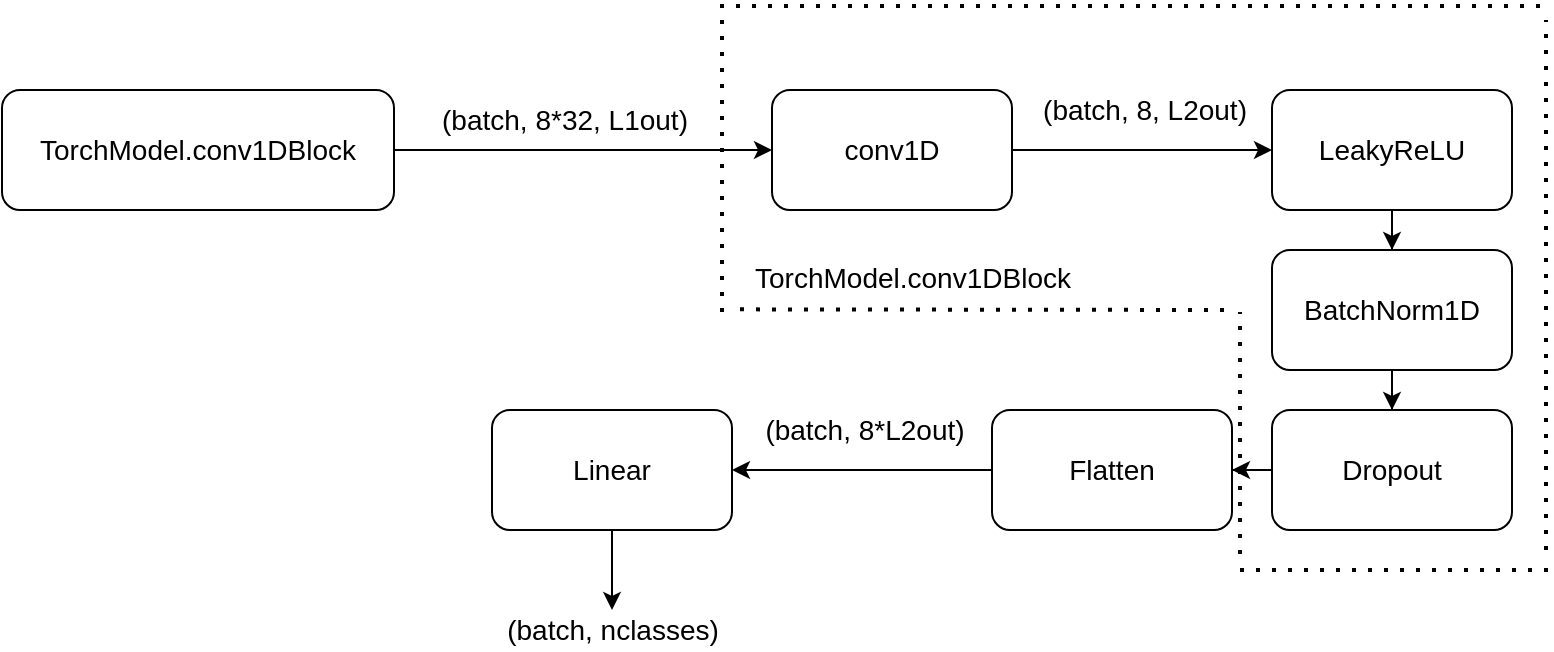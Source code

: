 <mxfile version="14.7.4" type="github">
  <diagram id="ntEnbF36j0Ddr8WiHJid" name="Page-1">
    <mxGraphModel dx="1514" dy="818" grid="0" gridSize="10" guides="1" tooltips="1" connect="1" arrows="1" fold="1" page="1" pageScale="1" pageWidth="827" pageHeight="1169" math="0" shadow="0">
      <root>
        <mxCell id="0" />
        <mxCell id="1" parent="0" />
        <mxCell id="nfp6UuEaiAGPe4REFGO0-13" value="" style="edgeStyle=orthogonalEdgeStyle;rounded=0;orthogonalLoop=1;jettySize=auto;html=1;fontSize=14;" edge="1" parent="1" source="nfp6UuEaiAGPe4REFGO0-1" target="nfp6UuEaiAGPe4REFGO0-7">
          <mxGeometry relative="1" as="geometry" />
        </mxCell>
        <mxCell id="nfp6UuEaiAGPe4REFGO0-1" value="conv1D" style="rounded=1;whiteSpace=wrap;html=1;fontSize=14;" vertex="1" parent="1">
          <mxGeometry x="402" y="61" width="120" height="60" as="geometry" />
        </mxCell>
        <mxCell id="nfp6UuEaiAGPe4REFGO0-4" value="(batch, 8, L2out)" style="text;html=1;align=center;verticalAlign=middle;resizable=0;points=[];autosize=1;strokeColor=none;fontSize=14;" vertex="1" parent="1">
          <mxGeometry x="531" y="61" width="113" height="20" as="geometry" />
        </mxCell>
        <mxCell id="nfp6UuEaiAGPe4REFGO0-16" value="" style="edgeStyle=orthogonalEdgeStyle;rounded=0;orthogonalLoop=1;jettySize=auto;html=1;fontSize=14;" edge="1" parent="1" source="nfp6UuEaiAGPe4REFGO0-5" target="nfp6UuEaiAGPe4REFGO0-10">
          <mxGeometry relative="1" as="geometry" />
        </mxCell>
        <mxCell id="nfp6UuEaiAGPe4REFGO0-5" value="Dropout" style="rounded=1;whiteSpace=wrap;html=1;fontSize=14;" vertex="1" parent="1">
          <mxGeometry x="652" y="221" width="120" height="60" as="geometry" />
        </mxCell>
        <mxCell id="nfp6UuEaiAGPe4REFGO0-15" value="" style="edgeStyle=orthogonalEdgeStyle;rounded=0;orthogonalLoop=1;jettySize=auto;html=1;fontSize=14;" edge="1" parent="1" source="nfp6UuEaiAGPe4REFGO0-6" target="nfp6UuEaiAGPe4REFGO0-5">
          <mxGeometry relative="1" as="geometry" />
        </mxCell>
        <mxCell id="nfp6UuEaiAGPe4REFGO0-6" value="BatchNorm1D" style="rounded=1;whiteSpace=wrap;html=1;fontSize=14;" vertex="1" parent="1">
          <mxGeometry x="652" y="141" width="120" height="60" as="geometry" />
        </mxCell>
        <mxCell id="nfp6UuEaiAGPe4REFGO0-14" value="" style="edgeStyle=orthogonalEdgeStyle;rounded=0;orthogonalLoop=1;jettySize=auto;html=1;fontSize=14;" edge="1" parent="1" source="nfp6UuEaiAGPe4REFGO0-7" target="nfp6UuEaiAGPe4REFGO0-6">
          <mxGeometry relative="1" as="geometry" />
        </mxCell>
        <mxCell id="nfp6UuEaiAGPe4REFGO0-7" value="LeakyReLU" style="rounded=1;whiteSpace=wrap;html=1;fontSize=14;" vertex="1" parent="1">
          <mxGeometry x="652" y="61" width="120" height="60" as="geometry" />
        </mxCell>
        <mxCell id="nfp6UuEaiAGPe4REFGO0-17" value="" style="edgeStyle=orthogonalEdgeStyle;rounded=0;orthogonalLoop=1;jettySize=auto;html=1;fontSize=14;" edge="1" parent="1" source="nfp6UuEaiAGPe4REFGO0-10" target="nfp6UuEaiAGPe4REFGO0-11">
          <mxGeometry relative="1" as="geometry" />
        </mxCell>
        <mxCell id="nfp6UuEaiAGPe4REFGO0-10" value="Flatten" style="rounded=1;whiteSpace=wrap;html=1;fontSize=14;" vertex="1" parent="1">
          <mxGeometry x="512" y="221" width="120" height="60" as="geometry" />
        </mxCell>
        <mxCell id="nfp6UuEaiAGPe4REFGO0-20" value="" style="edgeStyle=orthogonalEdgeStyle;rounded=0;orthogonalLoop=1;jettySize=auto;html=1;fontSize=14;" edge="1" parent="1" source="nfp6UuEaiAGPe4REFGO0-11" target="nfp6UuEaiAGPe4REFGO0-19">
          <mxGeometry relative="1" as="geometry" />
        </mxCell>
        <mxCell id="nfp6UuEaiAGPe4REFGO0-11" value="Linear" style="rounded=1;whiteSpace=wrap;html=1;fontSize=14;" vertex="1" parent="1">
          <mxGeometry x="262" y="221" width="120" height="60" as="geometry" />
        </mxCell>
        <mxCell id="nfp6UuEaiAGPe4REFGO0-18" value="(batch, 8*L2out)" style="text;html=1;align=center;verticalAlign=middle;resizable=0;points=[];autosize=1;strokeColor=none;fontSize=14;" vertex="1" parent="1">
          <mxGeometry x="393" y="221" width="110" height="20" as="geometry" />
        </mxCell>
        <mxCell id="nfp6UuEaiAGPe4REFGO0-19" value="(batch, nclasses)" style="text;html=1;align=center;verticalAlign=middle;resizable=0;points=[];autosize=1;strokeColor=none;fontSize=14;" vertex="1" parent="1">
          <mxGeometry x="262" y="321" width="120" height="20" as="geometry" />
        </mxCell>
        <mxCell id="nfp6UuEaiAGPe4REFGO0-21" value="" style="endArrow=none;dashed=1;html=1;dashPattern=1 3;strokeWidth=2;fontSize=14;" edge="1" parent="1">
          <mxGeometry width="50" height="50" relative="1" as="geometry">
            <mxPoint x="377" y="172" as="sourcePoint" />
            <mxPoint x="377" y="17" as="targetPoint" />
          </mxGeometry>
        </mxCell>
        <mxCell id="nfp6UuEaiAGPe4REFGO0-22" value="" style="endArrow=none;dashed=1;html=1;dashPattern=1 3;strokeWidth=2;fontSize=14;" edge="1" parent="1">
          <mxGeometry width="50" height="50" relative="1" as="geometry">
            <mxPoint x="786" y="19" as="sourcePoint" />
            <mxPoint x="373" y="19" as="targetPoint" />
          </mxGeometry>
        </mxCell>
        <mxCell id="nfp6UuEaiAGPe4REFGO0-23" value="" style="endArrow=none;dashed=1;html=1;dashPattern=1 3;strokeWidth=2;fontSize=14;" edge="1" parent="1">
          <mxGeometry width="50" height="50" relative="1" as="geometry">
            <mxPoint x="790" y="301" as="sourcePoint" />
            <mxPoint x="636" y="301" as="targetPoint" />
          </mxGeometry>
        </mxCell>
        <mxCell id="nfp6UuEaiAGPe4REFGO0-25" value="" style="endArrow=none;dashed=1;html=1;dashPattern=1 3;strokeWidth=2;fontSize=14;" edge="1" parent="1">
          <mxGeometry width="50" height="50" relative="1" as="geometry">
            <mxPoint x="636" y="293" as="sourcePoint" />
            <mxPoint x="636" y="172" as="targetPoint" />
          </mxGeometry>
        </mxCell>
        <mxCell id="nfp6UuEaiAGPe4REFGO0-26" value="" style="endArrow=none;dashed=1;html=1;dashPattern=1 3;strokeWidth=2;fontSize=14;" edge="1" parent="1">
          <mxGeometry width="50" height="50" relative="1" as="geometry">
            <mxPoint x="628" y="171" as="sourcePoint" />
            <mxPoint x="382" y="170.67" as="targetPoint" />
          </mxGeometry>
        </mxCell>
        <mxCell id="nfp6UuEaiAGPe4REFGO0-27" value="" style="endArrow=none;dashed=1;html=1;dashPattern=1 3;strokeWidth=2;fontSize=14;" edge="1" parent="1">
          <mxGeometry width="50" height="50" relative="1" as="geometry">
            <mxPoint x="789" y="291" as="sourcePoint" />
            <mxPoint x="789" y="26" as="targetPoint" />
          </mxGeometry>
        </mxCell>
        <mxCell id="nfp6UuEaiAGPe4REFGO0-28" value="TorchModel.conv1DBlock" style="text;html=1;align=center;verticalAlign=middle;resizable=0;points=[];autosize=1;strokeColor=none;fontSize=14;" vertex="1" parent="1">
          <mxGeometry x="388" y="145" width="168" height="20" as="geometry" />
        </mxCell>
        <mxCell id="nfp6UuEaiAGPe4REFGO0-30" value="" style="edgeStyle=orthogonalEdgeStyle;rounded=0;orthogonalLoop=1;jettySize=auto;html=1;fontSize=14;" edge="1" parent="1" source="nfp6UuEaiAGPe4REFGO0-29" target="nfp6UuEaiAGPe4REFGO0-1">
          <mxGeometry relative="1" as="geometry" />
        </mxCell>
        <mxCell id="nfp6UuEaiAGPe4REFGO0-29" value="TorchModel.conv1DBlock" style="rounded=1;whiteSpace=wrap;html=1;fontSize=14;" vertex="1" parent="1">
          <mxGeometry x="17" y="61" width="196" height="60" as="geometry" />
        </mxCell>
        <mxCell id="nfp6UuEaiAGPe4REFGO0-31" value="(batch, 8*32, L1out)" style="text;html=1;align=center;verticalAlign=middle;resizable=0;points=[];autosize=1;strokeColor=none;fontSize=14;" vertex="1" parent="1">
          <mxGeometry x="231" y="66" width="133" height="20" as="geometry" />
        </mxCell>
      </root>
    </mxGraphModel>
  </diagram>
</mxfile>

